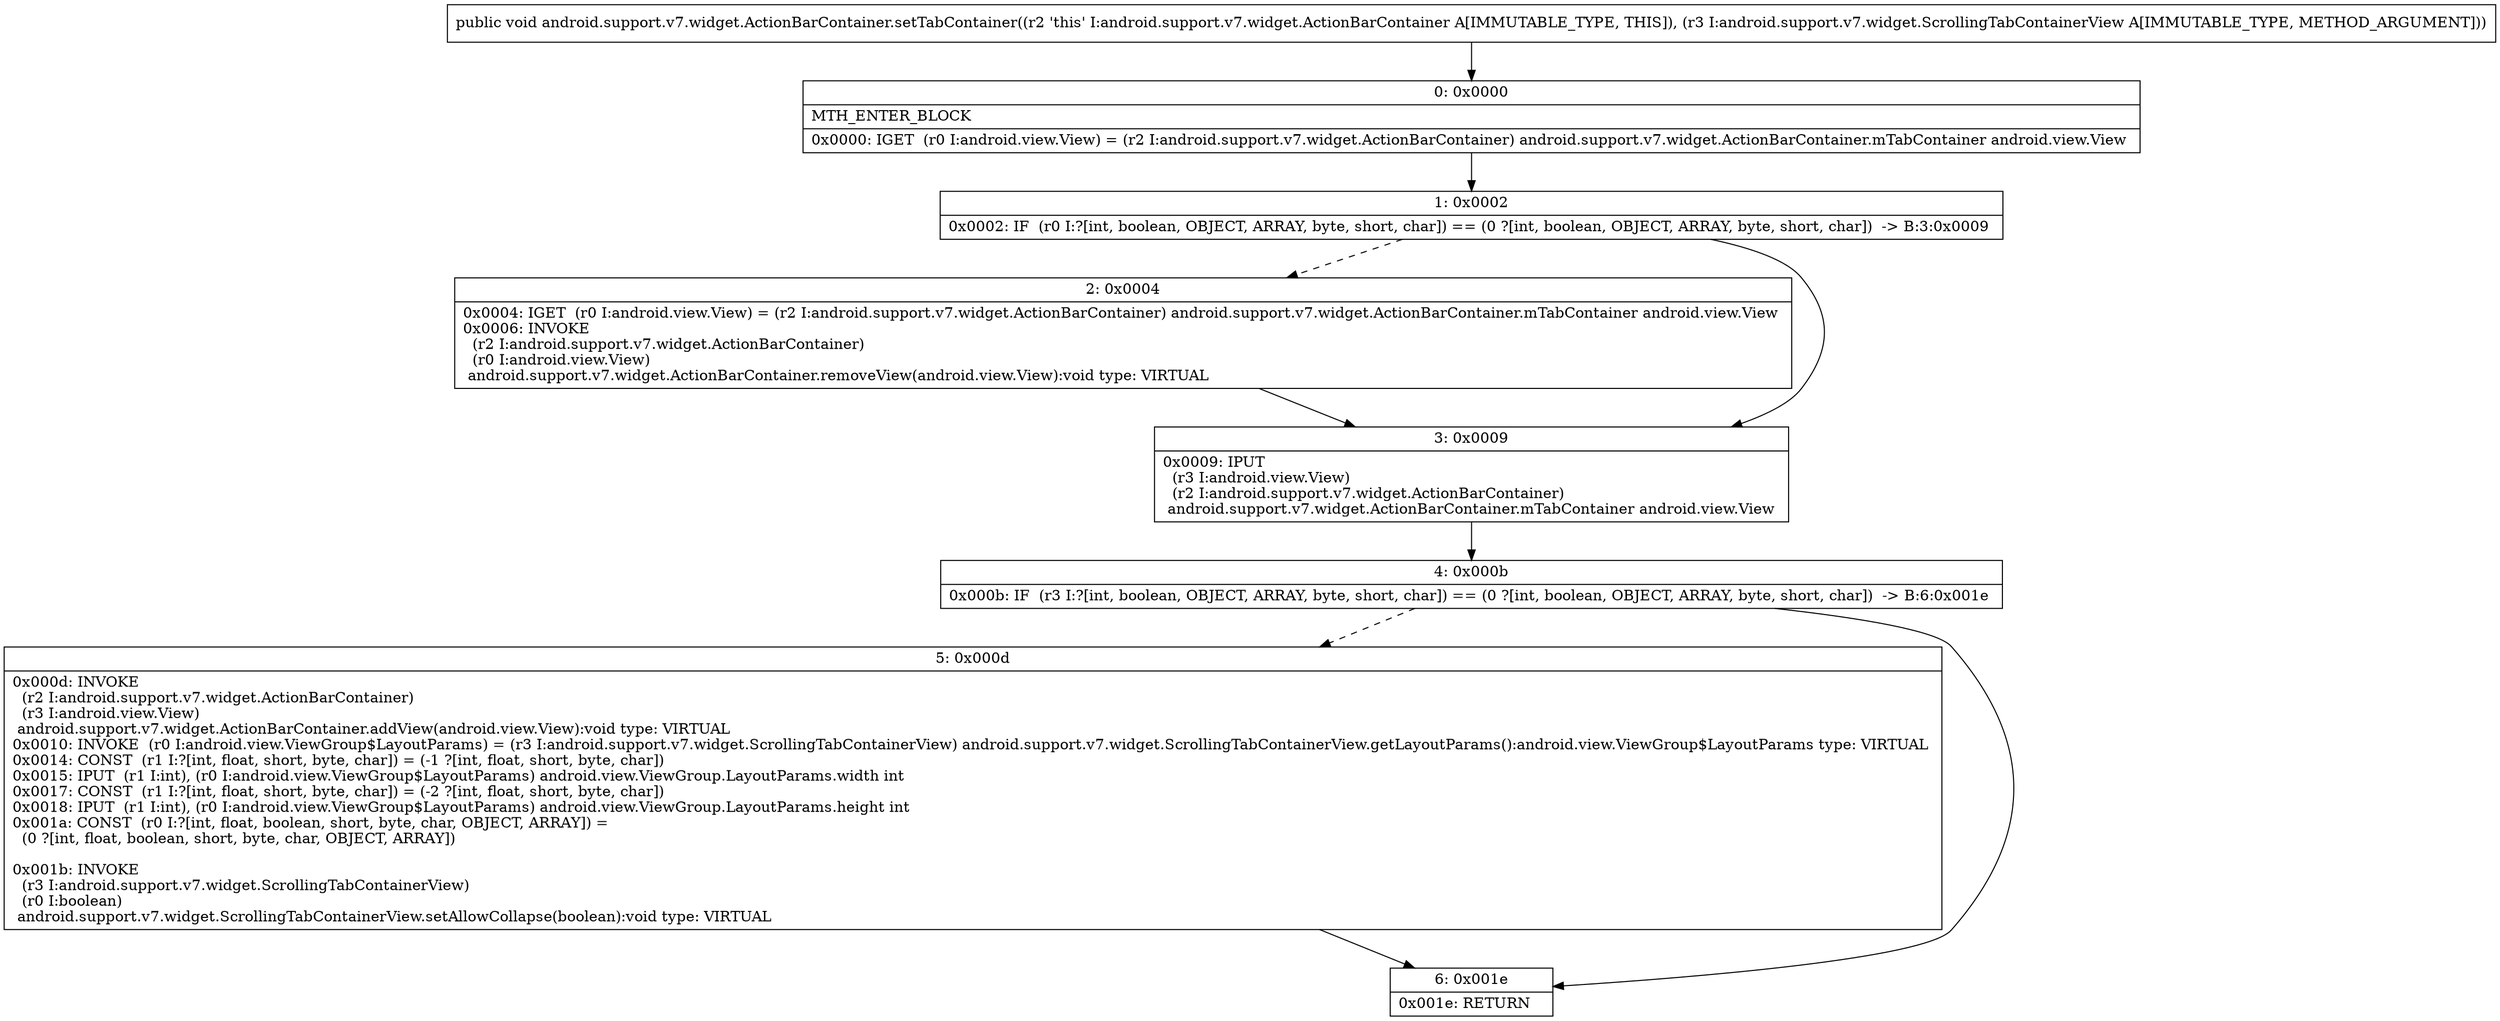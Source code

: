 digraph "CFG forandroid.support.v7.widget.ActionBarContainer.setTabContainer(Landroid\/support\/v7\/widget\/ScrollingTabContainerView;)V" {
Node_0 [shape=record,label="{0\:\ 0x0000|MTH_ENTER_BLOCK\l|0x0000: IGET  (r0 I:android.view.View) = (r2 I:android.support.v7.widget.ActionBarContainer) android.support.v7.widget.ActionBarContainer.mTabContainer android.view.View \l}"];
Node_1 [shape=record,label="{1\:\ 0x0002|0x0002: IF  (r0 I:?[int, boolean, OBJECT, ARRAY, byte, short, char]) == (0 ?[int, boolean, OBJECT, ARRAY, byte, short, char])  \-\> B:3:0x0009 \l}"];
Node_2 [shape=record,label="{2\:\ 0x0004|0x0004: IGET  (r0 I:android.view.View) = (r2 I:android.support.v7.widget.ActionBarContainer) android.support.v7.widget.ActionBarContainer.mTabContainer android.view.View \l0x0006: INVOKE  \l  (r2 I:android.support.v7.widget.ActionBarContainer)\l  (r0 I:android.view.View)\l android.support.v7.widget.ActionBarContainer.removeView(android.view.View):void type: VIRTUAL \l}"];
Node_3 [shape=record,label="{3\:\ 0x0009|0x0009: IPUT  \l  (r3 I:android.view.View)\l  (r2 I:android.support.v7.widget.ActionBarContainer)\l android.support.v7.widget.ActionBarContainer.mTabContainer android.view.View \l}"];
Node_4 [shape=record,label="{4\:\ 0x000b|0x000b: IF  (r3 I:?[int, boolean, OBJECT, ARRAY, byte, short, char]) == (0 ?[int, boolean, OBJECT, ARRAY, byte, short, char])  \-\> B:6:0x001e \l}"];
Node_5 [shape=record,label="{5\:\ 0x000d|0x000d: INVOKE  \l  (r2 I:android.support.v7.widget.ActionBarContainer)\l  (r3 I:android.view.View)\l android.support.v7.widget.ActionBarContainer.addView(android.view.View):void type: VIRTUAL \l0x0010: INVOKE  (r0 I:android.view.ViewGroup$LayoutParams) = (r3 I:android.support.v7.widget.ScrollingTabContainerView) android.support.v7.widget.ScrollingTabContainerView.getLayoutParams():android.view.ViewGroup$LayoutParams type: VIRTUAL \l0x0014: CONST  (r1 I:?[int, float, short, byte, char]) = (\-1 ?[int, float, short, byte, char]) \l0x0015: IPUT  (r1 I:int), (r0 I:android.view.ViewGroup$LayoutParams) android.view.ViewGroup.LayoutParams.width int \l0x0017: CONST  (r1 I:?[int, float, short, byte, char]) = (\-2 ?[int, float, short, byte, char]) \l0x0018: IPUT  (r1 I:int), (r0 I:android.view.ViewGroup$LayoutParams) android.view.ViewGroup.LayoutParams.height int \l0x001a: CONST  (r0 I:?[int, float, boolean, short, byte, char, OBJECT, ARRAY]) = \l  (0 ?[int, float, boolean, short, byte, char, OBJECT, ARRAY])\l \l0x001b: INVOKE  \l  (r3 I:android.support.v7.widget.ScrollingTabContainerView)\l  (r0 I:boolean)\l android.support.v7.widget.ScrollingTabContainerView.setAllowCollapse(boolean):void type: VIRTUAL \l}"];
Node_6 [shape=record,label="{6\:\ 0x001e|0x001e: RETURN   \l}"];
MethodNode[shape=record,label="{public void android.support.v7.widget.ActionBarContainer.setTabContainer((r2 'this' I:android.support.v7.widget.ActionBarContainer A[IMMUTABLE_TYPE, THIS]), (r3 I:android.support.v7.widget.ScrollingTabContainerView A[IMMUTABLE_TYPE, METHOD_ARGUMENT])) }"];
MethodNode -> Node_0;
Node_0 -> Node_1;
Node_1 -> Node_2[style=dashed];
Node_1 -> Node_3;
Node_2 -> Node_3;
Node_3 -> Node_4;
Node_4 -> Node_5[style=dashed];
Node_4 -> Node_6;
Node_5 -> Node_6;
}

